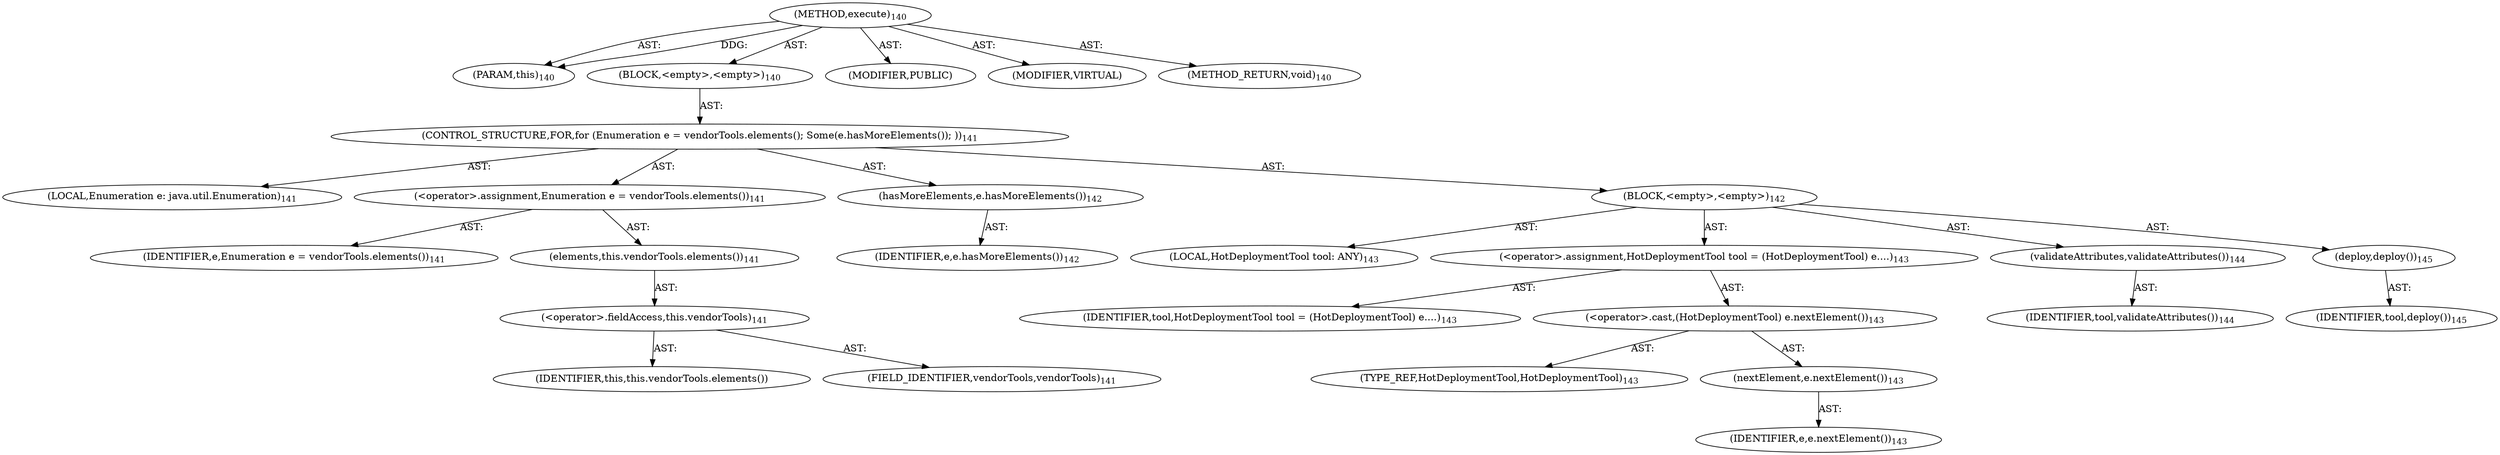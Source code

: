 digraph "execute" {  
"111669149699" [label = <(METHOD,execute)<SUB>140</SUB>> ]
"115964117000" [label = <(PARAM,this)<SUB>140</SUB>> ]
"25769803779" [label = <(BLOCK,&lt;empty&gt;,&lt;empty&gt;)<SUB>140</SUB>> ]
"47244640256" [label = <(CONTROL_STRUCTURE,FOR,for (Enumeration e = vendorTools.elements(); Some(e.hasMoreElements()); ))<SUB>141</SUB>> ]
"94489280512" [label = <(LOCAL,Enumeration e: java.util.Enumeration)<SUB>141</SUB>> ]
"30064771081" [label = <(&lt;operator&gt;.assignment,Enumeration e = vendorTools.elements())<SUB>141</SUB>> ]
"68719476750" [label = <(IDENTIFIER,e,Enumeration e = vendorTools.elements())<SUB>141</SUB>> ]
"30064771082" [label = <(elements,this.vendorTools.elements())<SUB>141</SUB>> ]
"30064771083" [label = <(&lt;operator&gt;.fieldAccess,this.vendorTools)<SUB>141</SUB>> ]
"68719476751" [label = <(IDENTIFIER,this,this.vendorTools.elements())> ]
"55834574851" [label = <(FIELD_IDENTIFIER,vendorTools,vendorTools)<SUB>141</SUB>> ]
"30064771084" [label = <(hasMoreElements,e.hasMoreElements())<SUB>142</SUB>> ]
"68719476752" [label = <(IDENTIFIER,e,e.hasMoreElements())<SUB>142</SUB>> ]
"25769803780" [label = <(BLOCK,&lt;empty&gt;,&lt;empty&gt;)<SUB>142</SUB>> ]
"94489280513" [label = <(LOCAL,HotDeploymentTool tool: ANY)<SUB>143</SUB>> ]
"30064771085" [label = <(&lt;operator&gt;.assignment,HotDeploymentTool tool = (HotDeploymentTool) e....)<SUB>143</SUB>> ]
"68719476753" [label = <(IDENTIFIER,tool,HotDeploymentTool tool = (HotDeploymentTool) e....)<SUB>143</SUB>> ]
"30064771086" [label = <(&lt;operator&gt;.cast,(HotDeploymentTool) e.nextElement())<SUB>143</SUB>> ]
"180388626432" [label = <(TYPE_REF,HotDeploymentTool,HotDeploymentTool)<SUB>143</SUB>> ]
"30064771087" [label = <(nextElement,e.nextElement())<SUB>143</SUB>> ]
"68719476754" [label = <(IDENTIFIER,e,e.nextElement())<SUB>143</SUB>> ]
"30064771088" [label = <(validateAttributes,validateAttributes())<SUB>144</SUB>> ]
"68719476755" [label = <(IDENTIFIER,tool,validateAttributes())<SUB>144</SUB>> ]
"30064771089" [label = <(deploy,deploy())<SUB>145</SUB>> ]
"68719476756" [label = <(IDENTIFIER,tool,deploy())<SUB>145</SUB>> ]
"133143986185" [label = <(MODIFIER,PUBLIC)> ]
"133143986186" [label = <(MODIFIER,VIRTUAL)> ]
"128849018883" [label = <(METHOD_RETURN,void)<SUB>140</SUB>> ]
  "111669149699" -> "115964117000"  [ label = "AST: "] 
  "111669149699" -> "25769803779"  [ label = "AST: "] 
  "111669149699" -> "133143986185"  [ label = "AST: "] 
  "111669149699" -> "133143986186"  [ label = "AST: "] 
  "111669149699" -> "128849018883"  [ label = "AST: "] 
  "25769803779" -> "47244640256"  [ label = "AST: "] 
  "47244640256" -> "94489280512"  [ label = "AST: "] 
  "47244640256" -> "30064771081"  [ label = "AST: "] 
  "47244640256" -> "30064771084"  [ label = "AST: "] 
  "47244640256" -> "25769803780"  [ label = "AST: "] 
  "30064771081" -> "68719476750"  [ label = "AST: "] 
  "30064771081" -> "30064771082"  [ label = "AST: "] 
  "30064771082" -> "30064771083"  [ label = "AST: "] 
  "30064771083" -> "68719476751"  [ label = "AST: "] 
  "30064771083" -> "55834574851"  [ label = "AST: "] 
  "30064771084" -> "68719476752"  [ label = "AST: "] 
  "25769803780" -> "94489280513"  [ label = "AST: "] 
  "25769803780" -> "30064771085"  [ label = "AST: "] 
  "25769803780" -> "30064771088"  [ label = "AST: "] 
  "25769803780" -> "30064771089"  [ label = "AST: "] 
  "30064771085" -> "68719476753"  [ label = "AST: "] 
  "30064771085" -> "30064771086"  [ label = "AST: "] 
  "30064771086" -> "180388626432"  [ label = "AST: "] 
  "30064771086" -> "30064771087"  [ label = "AST: "] 
  "30064771087" -> "68719476754"  [ label = "AST: "] 
  "30064771088" -> "68719476755"  [ label = "AST: "] 
  "30064771089" -> "68719476756"  [ label = "AST: "] 
  "111669149699" -> "115964117000"  [ label = "DDG: "] 
}
